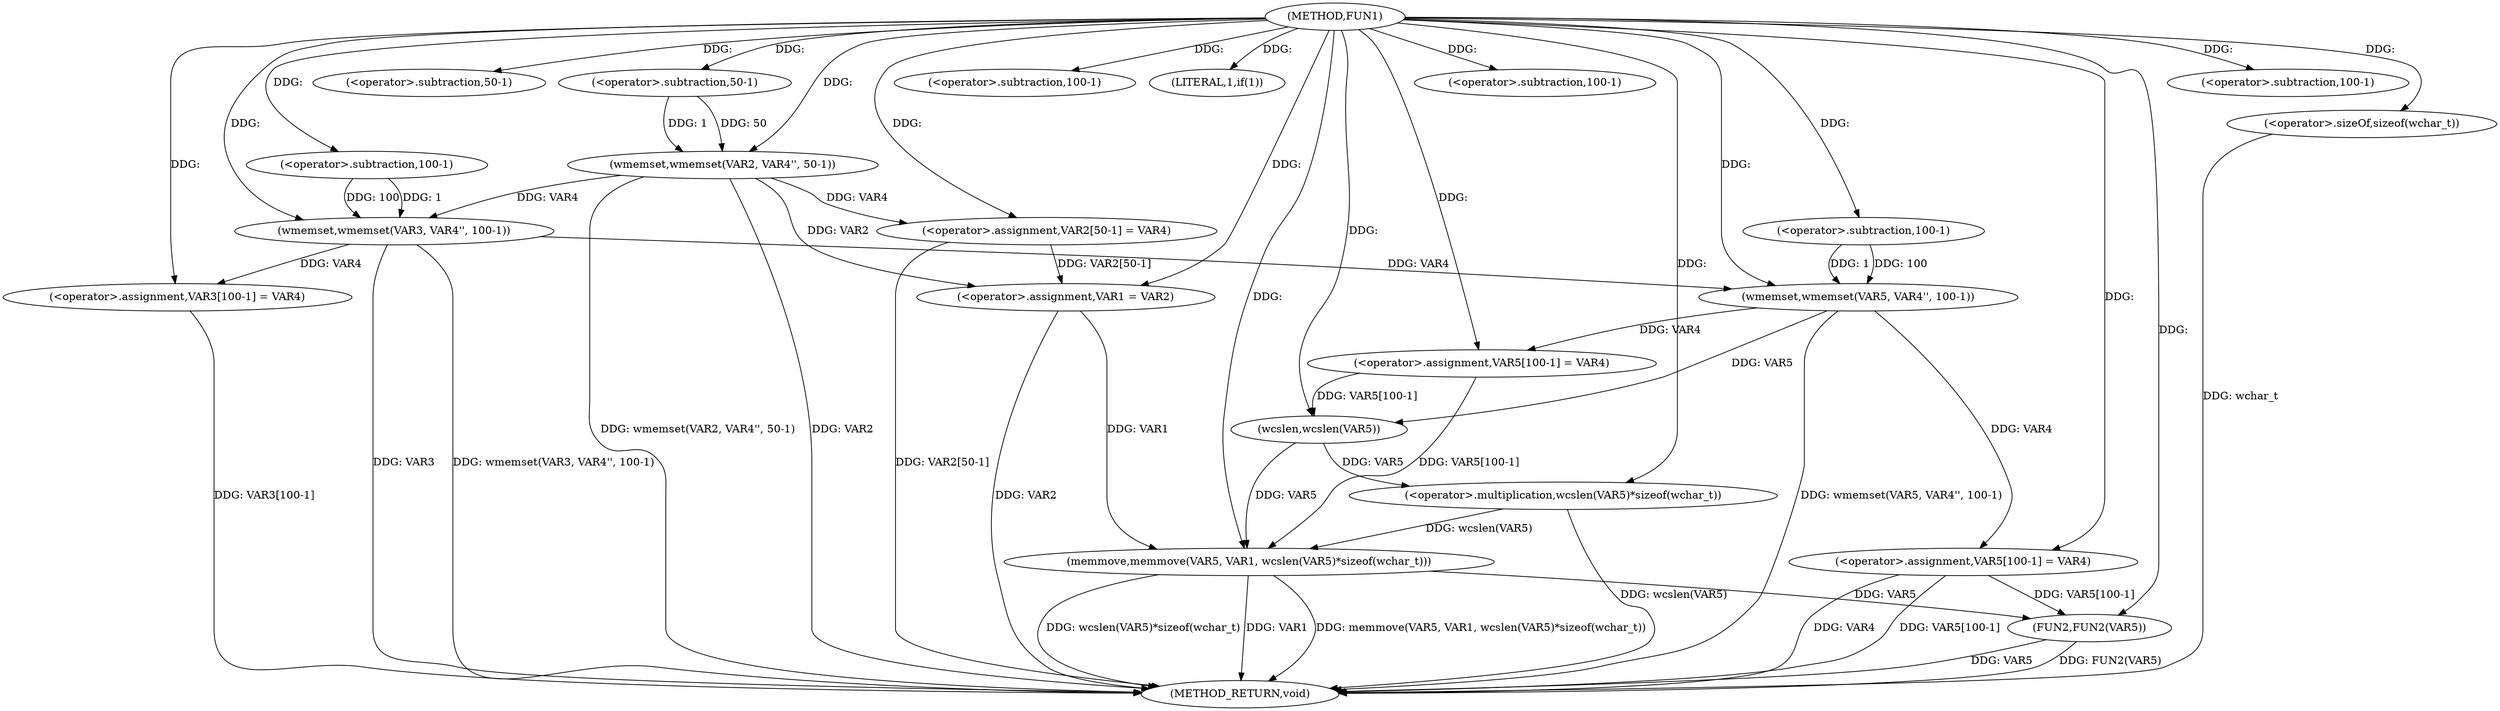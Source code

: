 digraph FUN1 {  
"1000100" [label = "(METHOD,FUN1)" ]
"1000169" [label = "(METHOD_RETURN,void)" ]
"1000105" [label = "(wmemset,wmemset(VAR2, VAR4'', 50-1))" ]
"1000108" [label = "(<operator>.subtraction,50-1)" ]
"1000111" [label = "(<operator>.assignment,VAR2[50-1] = VAR4)" ]
"1000114" [label = "(<operator>.subtraction,50-1)" ]
"1000118" [label = "(wmemset,wmemset(VAR3, VAR4'', 100-1))" ]
"1000121" [label = "(<operator>.subtraction,100-1)" ]
"1000124" [label = "(<operator>.assignment,VAR3[100-1] = VAR4)" ]
"1000127" [label = "(<operator>.subtraction,100-1)" ]
"1000132" [label = "(LITERAL,1,if(1))" ]
"1000134" [label = "(<operator>.assignment,VAR1 = VAR2)" ]
"1000139" [label = "(wmemset,wmemset(VAR5, VAR4'', 100-1))" ]
"1000142" [label = "(<operator>.subtraction,100-1)" ]
"1000145" [label = "(<operator>.assignment,VAR5[100-1] = VAR4)" ]
"1000148" [label = "(<operator>.subtraction,100-1)" ]
"1000152" [label = "(memmove,memmove(VAR5, VAR1, wcslen(VAR5)*sizeof(wchar_t)))" ]
"1000155" [label = "(<operator>.multiplication,wcslen(VAR5)*sizeof(wchar_t))" ]
"1000156" [label = "(wcslen,wcslen(VAR5))" ]
"1000158" [label = "(<operator>.sizeOf,sizeof(wchar_t))" ]
"1000160" [label = "(<operator>.assignment,VAR5[100-1] = VAR4)" ]
"1000163" [label = "(<operator>.subtraction,100-1)" ]
"1000167" [label = "(FUN2,FUN2(VAR5))" ]
  "1000158" -> "1000169"  [ label = "DDG: wchar_t"] 
  "1000167" -> "1000169"  [ label = "DDG: VAR5"] 
  "1000124" -> "1000169"  [ label = "DDG: VAR3[100-1]"] 
  "1000105" -> "1000169"  [ label = "DDG: wmemset(VAR2, VAR4'', 50-1)"] 
  "1000139" -> "1000169"  [ label = "DDG: wmemset(VAR5, VAR4'', 100-1)"] 
  "1000118" -> "1000169"  [ label = "DDG: wmemset(VAR3, VAR4'', 100-1)"] 
  "1000111" -> "1000169"  [ label = "DDG: VAR2[50-1]"] 
  "1000152" -> "1000169"  [ label = "DDG: VAR1"] 
  "1000134" -> "1000169"  [ label = "DDG: VAR2"] 
  "1000155" -> "1000169"  [ label = "DDG: wcslen(VAR5)"] 
  "1000118" -> "1000169"  [ label = "DDG: VAR3"] 
  "1000105" -> "1000169"  [ label = "DDG: VAR2"] 
  "1000160" -> "1000169"  [ label = "DDG: VAR4"] 
  "1000152" -> "1000169"  [ label = "DDG: memmove(VAR5, VAR1, wcslen(VAR5)*sizeof(wchar_t))"] 
  "1000152" -> "1000169"  [ label = "DDG: wcslen(VAR5)*sizeof(wchar_t)"] 
  "1000167" -> "1000169"  [ label = "DDG: FUN2(VAR5)"] 
  "1000160" -> "1000169"  [ label = "DDG: VAR5[100-1]"] 
  "1000100" -> "1000105"  [ label = "DDG: "] 
  "1000108" -> "1000105"  [ label = "DDG: 50"] 
  "1000108" -> "1000105"  [ label = "DDG: 1"] 
  "1000100" -> "1000108"  [ label = "DDG: "] 
  "1000105" -> "1000111"  [ label = "DDG: VAR4"] 
  "1000100" -> "1000111"  [ label = "DDG: "] 
  "1000100" -> "1000114"  [ label = "DDG: "] 
  "1000100" -> "1000118"  [ label = "DDG: "] 
  "1000105" -> "1000118"  [ label = "DDG: VAR4"] 
  "1000121" -> "1000118"  [ label = "DDG: 100"] 
  "1000121" -> "1000118"  [ label = "DDG: 1"] 
  "1000100" -> "1000121"  [ label = "DDG: "] 
  "1000118" -> "1000124"  [ label = "DDG: VAR4"] 
  "1000100" -> "1000124"  [ label = "DDG: "] 
  "1000100" -> "1000127"  [ label = "DDG: "] 
  "1000100" -> "1000132"  [ label = "DDG: "] 
  "1000111" -> "1000134"  [ label = "DDG: VAR2[50-1]"] 
  "1000105" -> "1000134"  [ label = "DDG: VAR2"] 
  "1000100" -> "1000134"  [ label = "DDG: "] 
  "1000100" -> "1000139"  [ label = "DDG: "] 
  "1000118" -> "1000139"  [ label = "DDG: VAR4"] 
  "1000142" -> "1000139"  [ label = "DDG: 100"] 
  "1000142" -> "1000139"  [ label = "DDG: 1"] 
  "1000100" -> "1000142"  [ label = "DDG: "] 
  "1000139" -> "1000145"  [ label = "DDG: VAR4"] 
  "1000100" -> "1000145"  [ label = "DDG: "] 
  "1000100" -> "1000148"  [ label = "DDG: "] 
  "1000156" -> "1000152"  [ label = "DDG: VAR5"] 
  "1000145" -> "1000152"  [ label = "DDG: VAR5[100-1]"] 
  "1000100" -> "1000152"  [ label = "DDG: "] 
  "1000134" -> "1000152"  [ label = "DDG: VAR1"] 
  "1000155" -> "1000152"  [ label = "DDG: wcslen(VAR5)"] 
  "1000156" -> "1000155"  [ label = "DDG: VAR5"] 
  "1000139" -> "1000156"  [ label = "DDG: VAR5"] 
  "1000145" -> "1000156"  [ label = "DDG: VAR5[100-1]"] 
  "1000100" -> "1000156"  [ label = "DDG: "] 
  "1000100" -> "1000155"  [ label = "DDG: "] 
  "1000100" -> "1000158"  [ label = "DDG: "] 
  "1000100" -> "1000160"  [ label = "DDG: "] 
  "1000139" -> "1000160"  [ label = "DDG: VAR4"] 
  "1000100" -> "1000163"  [ label = "DDG: "] 
  "1000152" -> "1000167"  [ label = "DDG: VAR5"] 
  "1000160" -> "1000167"  [ label = "DDG: VAR5[100-1]"] 
  "1000100" -> "1000167"  [ label = "DDG: "] 
}

